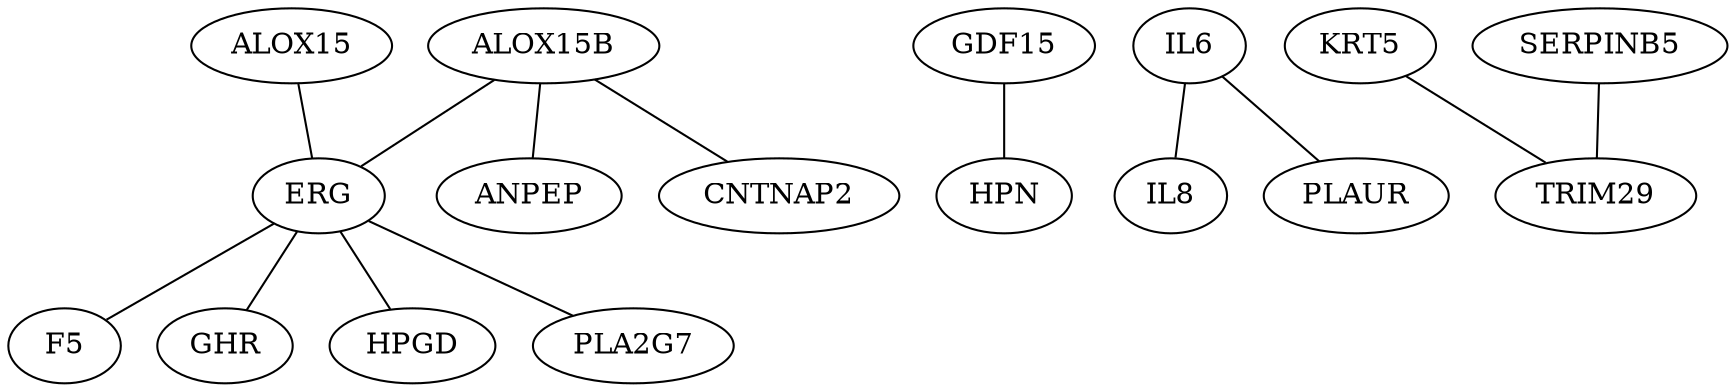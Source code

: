 graph t_static39{

ALOX15--ERG;
ALOX15B--ANPEP;
ALOX15B--CNTNAP2;
ALOX15B--ERG;
ERG--F5;
ERG--GHR;
ERG--HPGD;
ERG--PLA2G7;
GDF15--HPN;
IL6--IL8;
IL6--PLAUR;
KRT5--TRIM29;
SERPINB5--TRIM29;}
